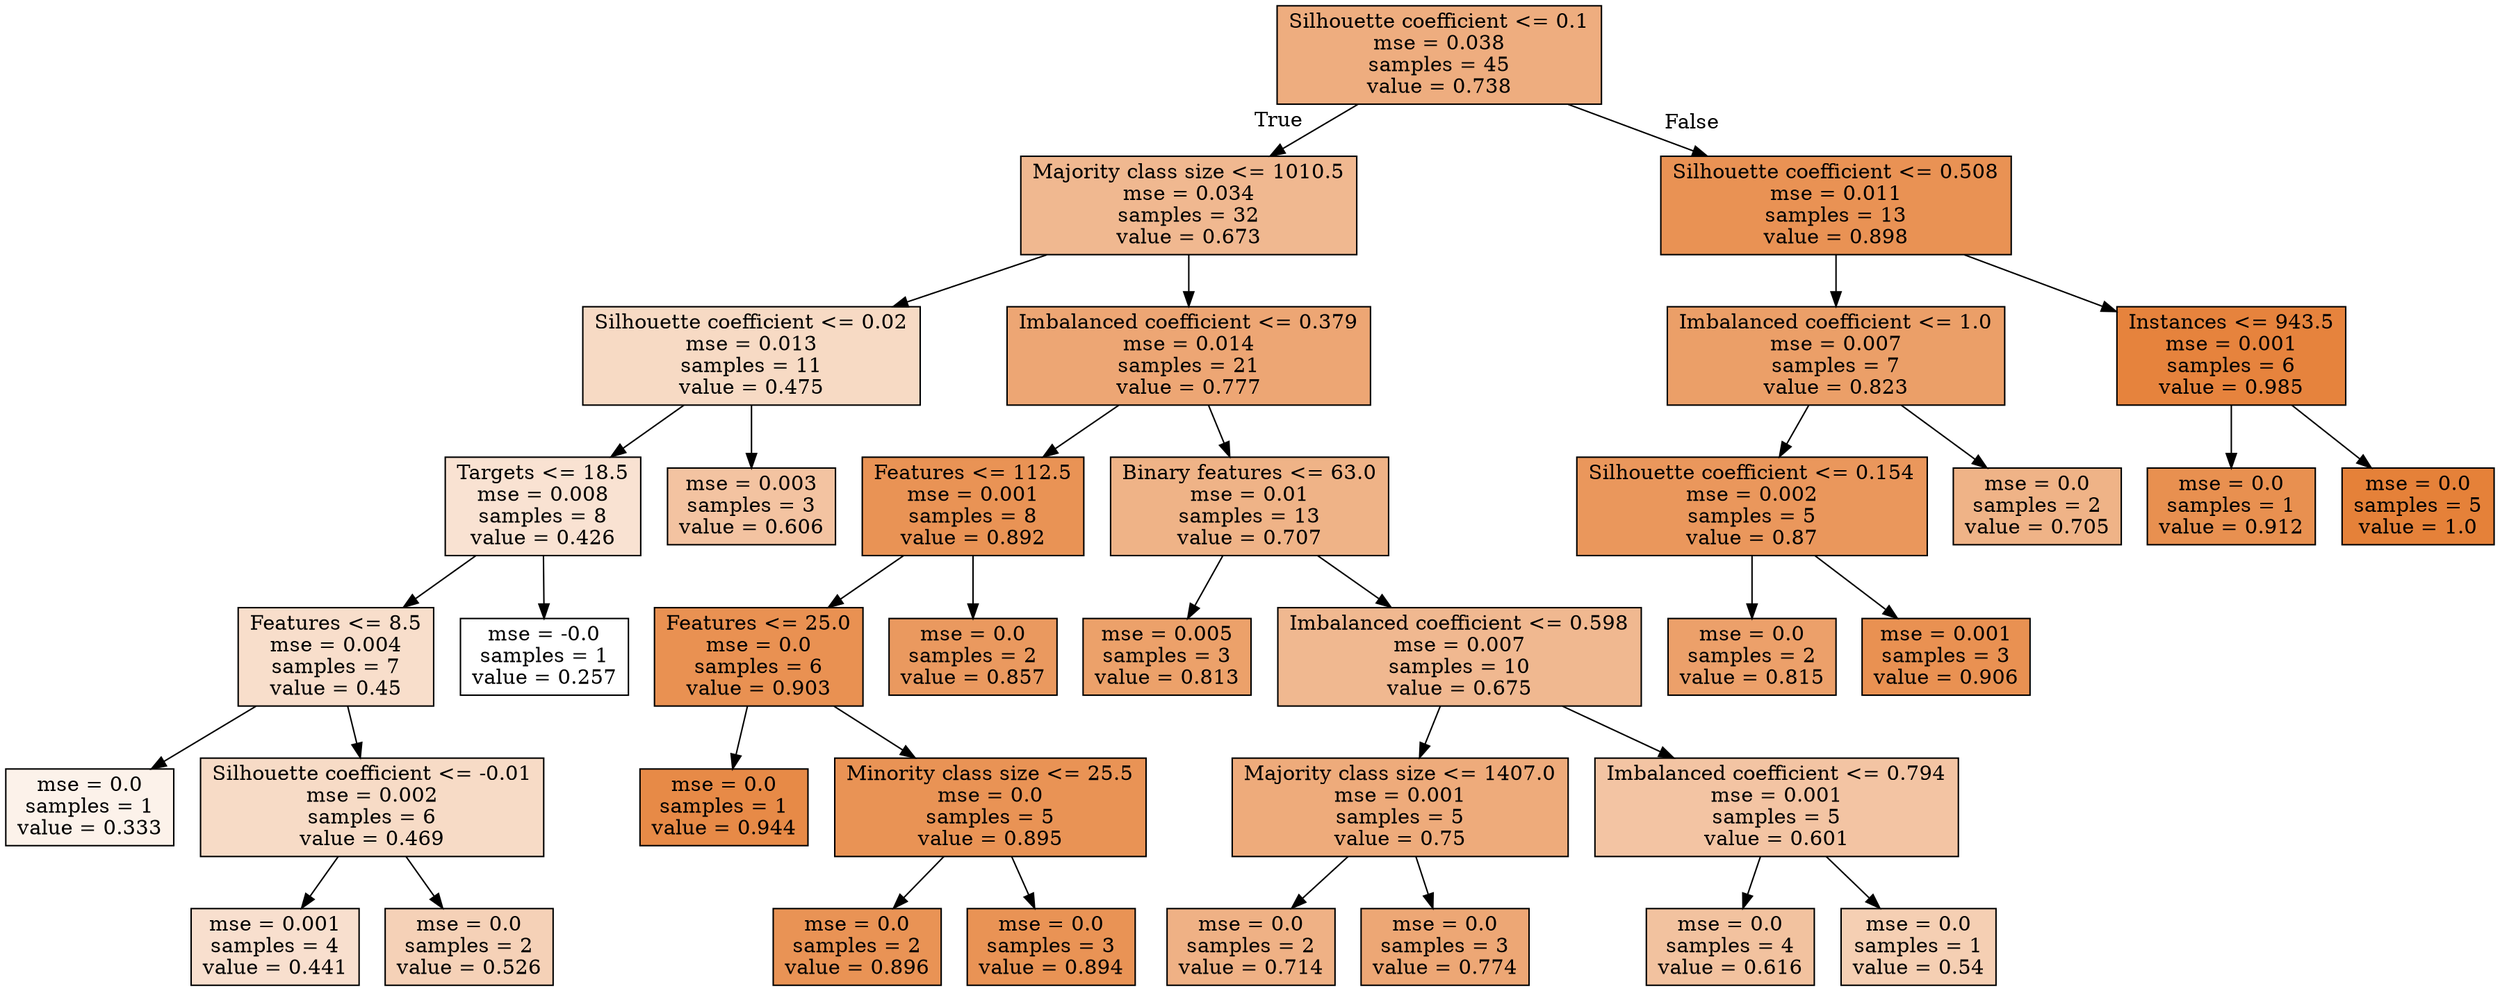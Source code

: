 digraph Tree {
node [shape=box, style="filled", color="black"] ;
0 [label="Silhouette coefficient <= 0.1\nmse = 0.038\nsamples = 45\nvalue = 0.738", fillcolor="#e58139a5"] ;
1 [label="Majority class size <= 1010.5\nmse = 0.034\nsamples = 32\nvalue = 0.673", fillcolor="#e581398f"] ;
0 -> 1 [labeldistance=2.5, labelangle=45, headlabel="True"] ;
2 [label="Silhouette coefficient <= 0.02\nmse = 0.013\nsamples = 11\nvalue = 0.475", fillcolor="#e581394b"] ;
1 -> 2 ;
3 [label="Targets <= 18.5\nmse = 0.008\nsamples = 8\nvalue = 0.426", fillcolor="#e581393a"] ;
2 -> 3 ;
4 [label="Features <= 8.5\nmse = 0.004\nsamples = 7\nvalue = 0.45", fillcolor="#e5813942"] ;
3 -> 4 ;
5 [label="mse = 0.0\nsamples = 1\nvalue = 0.333", fillcolor="#e581391a"] ;
4 -> 5 ;
6 [label="Silhouette coefficient <= -0.01\nmse = 0.002\nsamples = 6\nvalue = 0.469", fillcolor="#e5813949"] ;
4 -> 6 ;
7 [label="mse = 0.001\nsamples = 4\nvalue = 0.441", fillcolor="#e581393f"] ;
6 -> 7 ;
8 [label="mse = 0.0\nsamples = 2\nvalue = 0.526", fillcolor="#e581395c"] ;
6 -> 8 ;
9 [label="mse = -0.0\nsamples = 1\nvalue = 0.257", fillcolor="#e5813900"] ;
3 -> 9 ;
10 [label="mse = 0.003\nsamples = 3\nvalue = 0.606", fillcolor="#e5813978"] ;
2 -> 10 ;
11 [label="Imbalanced coefficient <= 0.379\nmse = 0.014\nsamples = 21\nvalue = 0.777", fillcolor="#e58139b3"] ;
1 -> 11 ;
12 [label="Features <= 112.5\nmse = 0.001\nsamples = 8\nvalue = 0.892", fillcolor="#e58139da"] ;
11 -> 12 ;
13 [label="Features <= 25.0\nmse = 0.0\nsamples = 6\nvalue = 0.903", fillcolor="#e58139de"] ;
12 -> 13 ;
14 [label="mse = 0.0\nsamples = 1\nvalue = 0.944", fillcolor="#e58139ec"] ;
13 -> 14 ;
15 [label="Minority class size <= 25.5\nmse = 0.0\nsamples = 5\nvalue = 0.895", fillcolor="#e58139db"] ;
13 -> 15 ;
16 [label="mse = 0.0\nsamples = 2\nvalue = 0.896", fillcolor="#e58139db"] ;
15 -> 16 ;
17 [label="mse = 0.0\nsamples = 3\nvalue = 0.894", fillcolor="#e58139db"] ;
15 -> 17 ;
18 [label="mse = 0.0\nsamples = 2\nvalue = 0.857", fillcolor="#e58139ce"] ;
12 -> 18 ;
19 [label="Binary features <= 63.0\nmse = 0.01\nsamples = 13\nvalue = 0.707", fillcolor="#e581399a"] ;
11 -> 19 ;
20 [label="mse = 0.005\nsamples = 3\nvalue = 0.813", fillcolor="#e58139bf"] ;
19 -> 20 ;
21 [label="Imbalanced coefficient <= 0.598\nmse = 0.007\nsamples = 10\nvalue = 0.675", fillcolor="#e581398f"] ;
19 -> 21 ;
22 [label="Majority class size <= 1407.0\nmse = 0.001\nsamples = 5\nvalue = 0.75", fillcolor="#e58139a9"] ;
21 -> 22 ;
23 [label="mse = 0.0\nsamples = 2\nvalue = 0.714", fillcolor="#e581399d"] ;
22 -> 23 ;
24 [label="mse = 0.0\nsamples = 3\nvalue = 0.774", fillcolor="#e58139b1"] ;
22 -> 24 ;
25 [label="Imbalanced coefficient <= 0.794\nmse = 0.001\nsamples = 5\nvalue = 0.601", fillcolor="#e5813976"] ;
21 -> 25 ;
26 [label="mse = 0.0\nsamples = 4\nvalue = 0.616", fillcolor="#e581397b"] ;
25 -> 26 ;
27 [label="mse = 0.0\nsamples = 1\nvalue = 0.54", fillcolor="#e5813961"] ;
25 -> 27 ;
28 [label="Silhouette coefficient <= 0.508\nmse = 0.011\nsamples = 13\nvalue = 0.898", fillcolor="#e58139dc"] ;
0 -> 28 [labeldistance=2.5, labelangle=-45, headlabel="False"] ;
29 [label="Imbalanced coefficient <= 1.0\nmse = 0.007\nsamples = 7\nvalue = 0.823", fillcolor="#e58139c2"] ;
28 -> 29 ;
30 [label="Silhouette coefficient <= 0.154\nmse = 0.002\nsamples = 5\nvalue = 0.87", fillcolor="#e58139d2"] ;
29 -> 30 ;
31 [label="mse = 0.0\nsamples = 2\nvalue = 0.815", fillcolor="#e58139c0"] ;
30 -> 31 ;
32 [label="mse = 0.001\nsamples = 3\nvalue = 0.906", fillcolor="#e58139df"] ;
30 -> 32 ;
33 [label="mse = 0.0\nsamples = 2\nvalue = 0.705", fillcolor="#e581399a"] ;
29 -> 33 ;
34 [label="Instances <= 943.5\nmse = 0.001\nsamples = 6\nvalue = 0.985", fillcolor="#e58139fa"] ;
28 -> 34 ;
35 [label="mse = 0.0\nsamples = 1\nvalue = 0.912", fillcolor="#e58139e1"] ;
34 -> 35 ;
36 [label="mse = 0.0\nsamples = 5\nvalue = 1.0", fillcolor="#e58139ff"] ;
34 -> 36 ;
}
